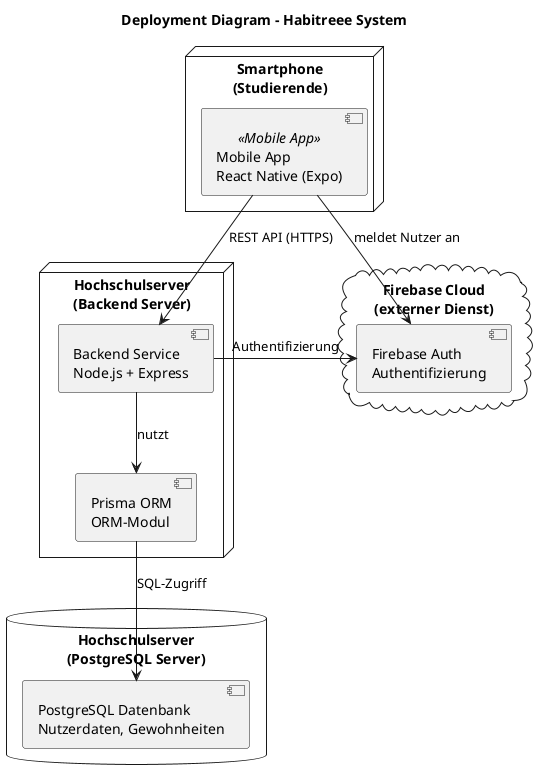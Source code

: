 @startuml
!define RECTANGLE class

title Deployment Diagram – Habitreee System

' Smartphone der Nutzer
node "Smartphone\n(Studierende)" {
  [Mobile App\nReact Native (Expo)] <<Mobile App>>
}

' Firebase Auth (externer Dienst)
cloud "Firebase Cloud\n(externer Dienst)" {
  [Firebase Auth\nAuthentifizierung]
}

' Hochschulserver mit Backend
node "Hochschulserver\n(Backend Server)" {
  [Backend Service\nNode.js + Express]
  [Prisma ORM\nORM-Modul]

  '[Backend Service] --> [Prisma ORM] : nutzt
}

' PostgreSQL Datenbank (eigener Server oder gehostet)
database "Hochschulserver\n(PostgreSQL Server)" {
  [PostgreSQL Datenbank\nNutzerdaten, Gewohnheiten]
}

' Verbindungen
[Mobile App\nReact Native (Expo)] --> [Backend Service\nNode.js + Express] : REST API (HTTPS)
[Backend Service\nNode.js + Express] -> [Firebase Auth\nAuthentifizierung] : Authentifizierung
[Mobile App\nReact Native (Expo)] --> [Firebase Auth\nAuthentifizierung] : meldet Nutzer an
[Prisma ORM\nORM-Modul] --> [PostgreSQL Datenbank\nNutzerdaten, Gewohnheiten] : SQL-Zugriff
[Backend Service\nNode.js + Express] --> [Prisma ORM\nORM-Modul] : nutzt

@enduml
